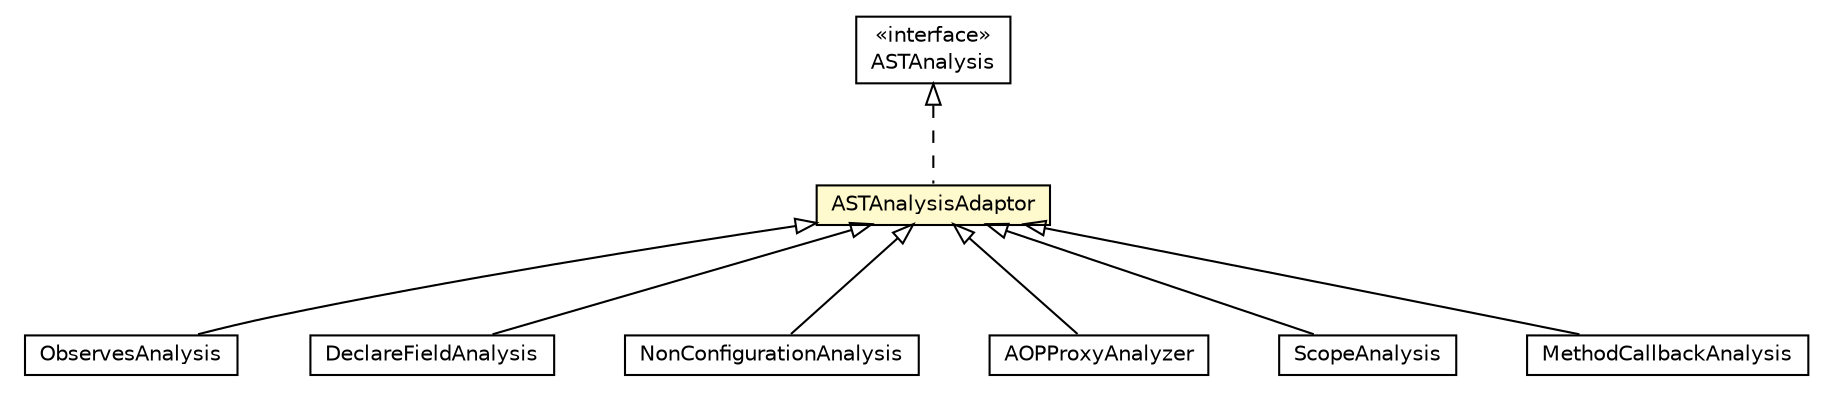 #!/usr/local/bin/dot
#
# Class diagram 
# Generated by UMLGraph version 5.1 (http://www.umlgraph.org/)
#

digraph G {
	edge [fontname="Helvetica",fontsize=10,labelfontname="Helvetica",labelfontsize=10];
	node [fontname="Helvetica",fontsize=10,shape=plaintext];
	nodesep=0.25;
	ranksep=0.5;
	// org.androidtransfuse.analysis.astAnalyzer.ObservesAnalysis
	c35865 [label=<<table title="org.androidtransfuse.analysis.astAnalyzer.ObservesAnalysis" border="0" cellborder="1" cellspacing="0" cellpadding="2" port="p" href="./ObservesAnalysis.html">
		<tr><td><table border="0" cellspacing="0" cellpadding="1">
<tr><td align="center" balign="center"> ObservesAnalysis </td></tr>
		</table></td></tr>
		</table>>, fontname="Helvetica", fontcolor="black", fontsize=10.0];
	// org.androidtransfuse.analysis.astAnalyzer.DeclareFieldAnalysis
	c35871 [label=<<table title="org.androidtransfuse.analysis.astAnalyzer.DeclareFieldAnalysis" border="0" cellborder="1" cellspacing="0" cellpadding="2" port="p" href="./DeclareFieldAnalysis.html">
		<tr><td><table border="0" cellspacing="0" cellpadding="1">
<tr><td align="center" balign="center"> DeclareFieldAnalysis </td></tr>
		</table></td></tr>
		</table>>, fontname="Helvetica", fontcolor="black", fontsize=10.0];
	// org.androidtransfuse.analysis.astAnalyzer.ASTAnalysis
	c35872 [label=<<table title="org.androidtransfuse.analysis.astAnalyzer.ASTAnalysis" border="0" cellborder="1" cellspacing="0" cellpadding="2" port="p" href="./ASTAnalysis.html">
		<tr><td><table border="0" cellspacing="0" cellpadding="1">
<tr><td align="center" balign="center"> &#171;interface&#187; </td></tr>
<tr><td align="center" balign="center"> ASTAnalysis </td></tr>
		</table></td></tr>
		</table>>, fontname="Helvetica", fontcolor="black", fontsize=10.0];
	// org.androidtransfuse.analysis.astAnalyzer.NonConfigurationAnalysis
	c35875 [label=<<table title="org.androidtransfuse.analysis.astAnalyzer.NonConfigurationAnalysis" border="0" cellborder="1" cellspacing="0" cellpadding="2" port="p" href="./NonConfigurationAnalysis.html">
		<tr><td><table border="0" cellspacing="0" cellpadding="1">
<tr><td align="center" balign="center"> NonConfigurationAnalysis </td></tr>
		</table></td></tr>
		</table>>, fontname="Helvetica", fontcolor="black", fontsize=10.0];
	// org.androidtransfuse.analysis.astAnalyzer.AOPProxyAnalyzer
	c35876 [label=<<table title="org.androidtransfuse.analysis.astAnalyzer.AOPProxyAnalyzer" border="0" cellborder="1" cellspacing="0" cellpadding="2" port="p" href="./AOPProxyAnalyzer.html">
		<tr><td><table border="0" cellspacing="0" cellpadding="1">
<tr><td align="center" balign="center"> AOPProxyAnalyzer </td></tr>
		</table></td></tr>
		</table>>, fontname="Helvetica", fontcolor="black", fontsize=10.0];
	// org.androidtransfuse.analysis.astAnalyzer.ASTAnalysisAdaptor
	c35881 [label=<<table title="org.androidtransfuse.analysis.astAnalyzer.ASTAnalysisAdaptor" border="0" cellborder="1" cellspacing="0" cellpadding="2" port="p" bgcolor="lemonChiffon" href="./ASTAnalysisAdaptor.html">
		<tr><td><table border="0" cellspacing="0" cellpadding="1">
<tr><td align="center" balign="center"> ASTAnalysisAdaptor </td></tr>
		</table></td></tr>
		</table>>, fontname="Helvetica", fontcolor="black", fontsize=10.0];
	// org.androidtransfuse.analysis.astAnalyzer.ScopeAnalysis
	c35882 [label=<<table title="org.androidtransfuse.analysis.astAnalyzer.ScopeAnalysis" border="0" cellborder="1" cellspacing="0" cellpadding="2" port="p" href="./ScopeAnalysis.html">
		<tr><td><table border="0" cellspacing="0" cellpadding="1">
<tr><td align="center" balign="center"> ScopeAnalysis </td></tr>
		</table></td></tr>
		</table>>, fontname="Helvetica", fontcolor="black", fontsize=10.0];
	// org.androidtransfuse.analysis.astAnalyzer.MethodCallbackAnalysis
	c35888 [label=<<table title="org.androidtransfuse.analysis.astAnalyzer.MethodCallbackAnalysis" border="0" cellborder="1" cellspacing="0" cellpadding="2" port="p" href="./MethodCallbackAnalysis.html">
		<tr><td><table border="0" cellspacing="0" cellpadding="1">
<tr><td align="center" balign="center"> MethodCallbackAnalysis </td></tr>
		</table></td></tr>
		</table>>, fontname="Helvetica", fontcolor="black", fontsize=10.0];
	//org.androidtransfuse.analysis.astAnalyzer.ObservesAnalysis extends org.androidtransfuse.analysis.astAnalyzer.ASTAnalysisAdaptor
	c35881:p -> c35865:p [dir=back,arrowtail=empty];
	//org.androidtransfuse.analysis.astAnalyzer.DeclareFieldAnalysis extends org.androidtransfuse.analysis.astAnalyzer.ASTAnalysisAdaptor
	c35881:p -> c35871:p [dir=back,arrowtail=empty];
	//org.androidtransfuse.analysis.astAnalyzer.NonConfigurationAnalysis extends org.androidtransfuse.analysis.astAnalyzer.ASTAnalysisAdaptor
	c35881:p -> c35875:p [dir=back,arrowtail=empty];
	//org.androidtransfuse.analysis.astAnalyzer.AOPProxyAnalyzer extends org.androidtransfuse.analysis.astAnalyzer.ASTAnalysisAdaptor
	c35881:p -> c35876:p [dir=back,arrowtail=empty];
	//org.androidtransfuse.analysis.astAnalyzer.ASTAnalysisAdaptor implements org.androidtransfuse.analysis.astAnalyzer.ASTAnalysis
	c35872:p -> c35881:p [dir=back,arrowtail=empty,style=dashed];
	//org.androidtransfuse.analysis.astAnalyzer.ScopeAnalysis extends org.androidtransfuse.analysis.astAnalyzer.ASTAnalysisAdaptor
	c35881:p -> c35882:p [dir=back,arrowtail=empty];
	//org.androidtransfuse.analysis.astAnalyzer.MethodCallbackAnalysis extends org.androidtransfuse.analysis.astAnalyzer.ASTAnalysisAdaptor
	c35881:p -> c35888:p [dir=back,arrowtail=empty];
}


